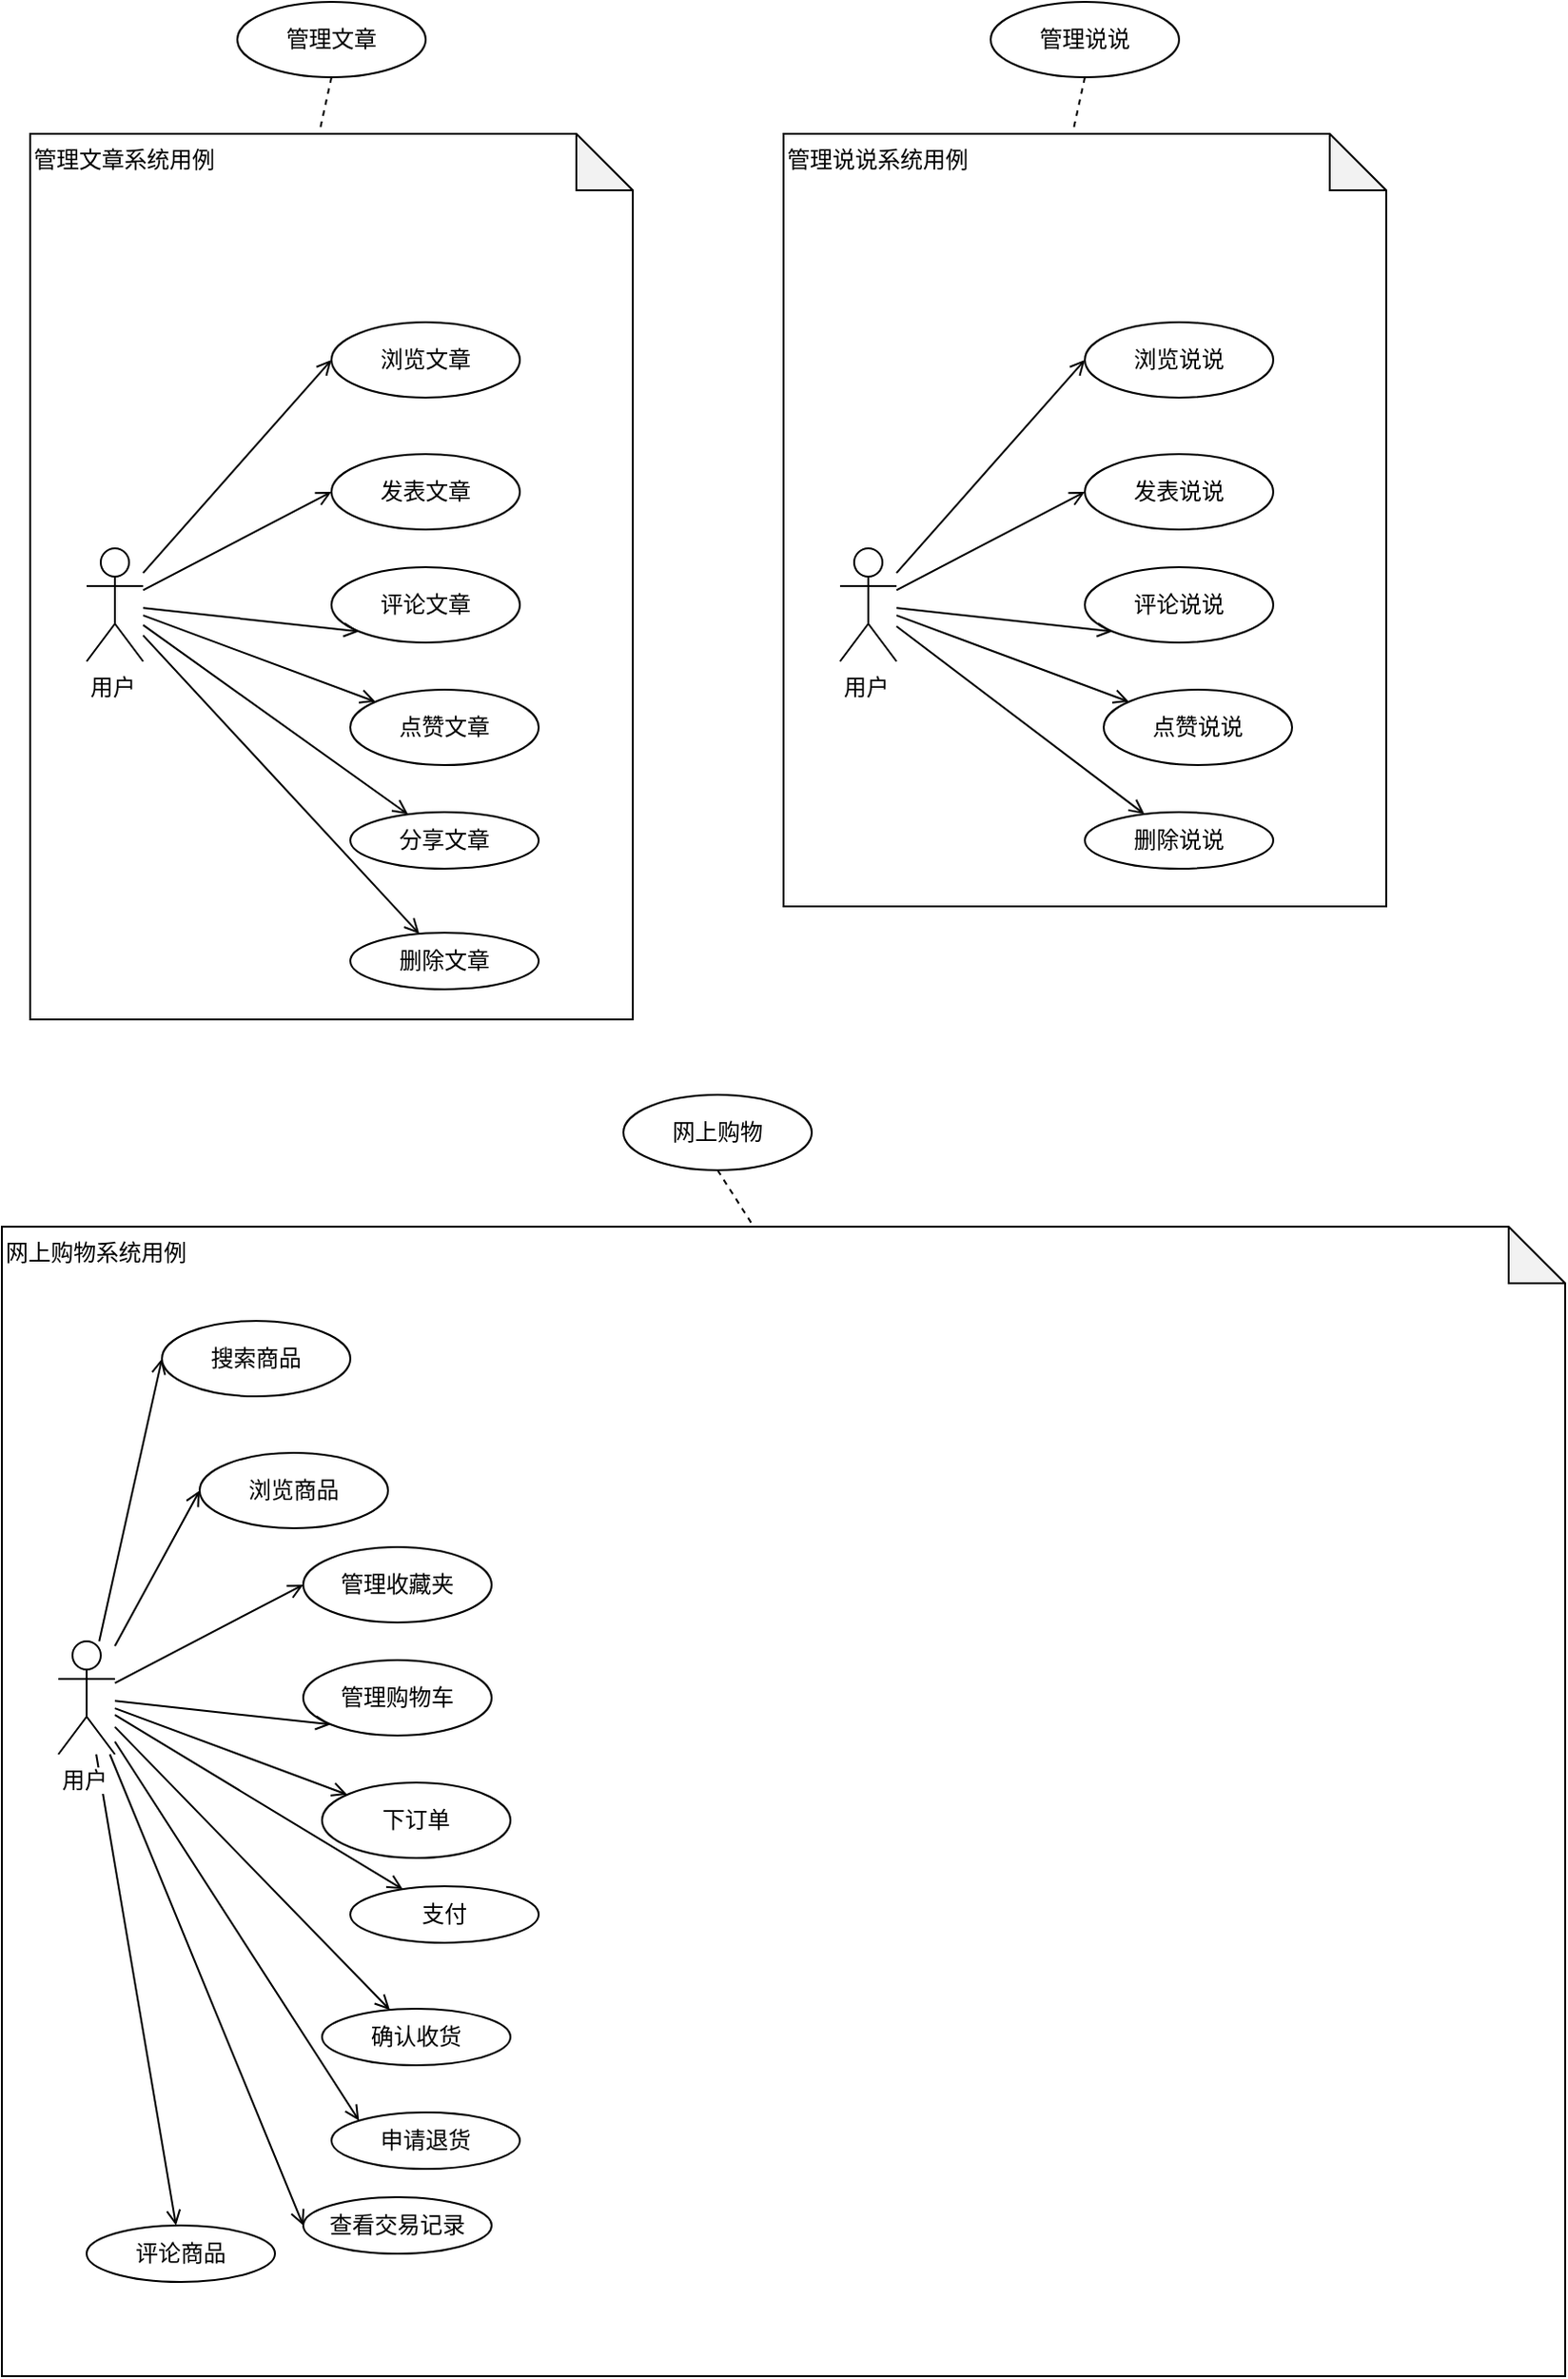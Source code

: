 <mxfile version="10.5.9" type="github"><diagram id="-0vTzU4oAzNSNKCKcxtk" name="Page-1"><mxGraphModel dx="1158" dy="766" grid="1" gridSize="10" guides="1" tooltips="1" connect="1" arrows="1" fold="1" page="1" pageScale="1" pageWidth="1000" pageHeight="1169" math="0" shadow="0"><root><mxCell id="0"/><mxCell id="1" parent="0"/><mxCell id="elsyB9uM147n_RTPPVKQ-110" value="" style="group" vertex="1" connectable="0" parent="1"><mxGeometry x="40" y="90" width="320" height="540" as="geometry"/></mxCell><mxCell id="elsyB9uM147n_RTPPVKQ-90" value="管理文章系统用例" style="shape=note;whiteSpace=wrap;html=1;backgroundOutline=1;darkOpacity=0.05;align=left;verticalAlign=top;" vertex="1" parent="elsyB9uM147n_RTPPVKQ-110"><mxGeometry y="70" width="320" height="470" as="geometry"/></mxCell><mxCell id="elsyB9uM147n_RTPPVKQ-91" value="用户" style="shape=umlActor;verticalLabelPosition=bottom;labelBackgroundColor=#ffffff;verticalAlign=top;html=1;outlineConnect=0;align=left;" vertex="1" parent="elsyB9uM147n_RTPPVKQ-110"><mxGeometry x="30" y="290" width="30" height="60" as="geometry"/></mxCell><mxCell id="elsyB9uM147n_RTPPVKQ-92" value="浏览文章&lt;div style=&quot;text-align: center&quot;&gt;&lt;/div&gt;" style="ellipse;whiteSpace=wrap;html=1;align=center;" vertex="1" parent="elsyB9uM147n_RTPPVKQ-110"><mxGeometry x="160" y="170" width="100" height="40" as="geometry"/></mxCell><mxCell id="elsyB9uM147n_RTPPVKQ-93" style="edgeStyle=none;rounded=0;orthogonalLoop=1;jettySize=auto;html=1;entryX=0;entryY=0.5;entryDx=0;entryDy=0;startArrow=none;startFill=0;endArrow=open;endFill=0;" edge="1" parent="elsyB9uM147n_RTPPVKQ-110" source="elsyB9uM147n_RTPPVKQ-91" target="elsyB9uM147n_RTPPVKQ-92"><mxGeometry relative="1" as="geometry"/></mxCell><mxCell id="elsyB9uM147n_RTPPVKQ-94" value="发表文章&lt;div style=&quot;text-align: center&quot;&gt;&lt;/div&gt;" style="ellipse;whiteSpace=wrap;html=1;align=center;" vertex="1" parent="elsyB9uM147n_RTPPVKQ-110"><mxGeometry x="160" y="240" width="100" height="40" as="geometry"/></mxCell><mxCell id="elsyB9uM147n_RTPPVKQ-104" style="edgeStyle=none;rounded=0;orthogonalLoop=1;jettySize=auto;html=1;entryX=0;entryY=0.5;entryDx=0;entryDy=0;startArrow=none;startFill=0;endArrow=open;endFill=0;" edge="1" parent="elsyB9uM147n_RTPPVKQ-110" source="elsyB9uM147n_RTPPVKQ-91" target="elsyB9uM147n_RTPPVKQ-94"><mxGeometry relative="1" as="geometry"/></mxCell><mxCell id="elsyB9uM147n_RTPPVKQ-96" value="评论文章" style="ellipse;whiteSpace=wrap;html=1;align=center;" vertex="1" parent="elsyB9uM147n_RTPPVKQ-110"><mxGeometry x="160" y="300" width="100" height="40" as="geometry"/></mxCell><mxCell id="elsyB9uM147n_RTPPVKQ-105" style="edgeStyle=none;rounded=0;orthogonalLoop=1;jettySize=auto;html=1;entryX=0;entryY=1;entryDx=0;entryDy=0;startArrow=none;startFill=0;endArrow=open;endFill=0;" edge="1" parent="elsyB9uM147n_RTPPVKQ-110" source="elsyB9uM147n_RTPPVKQ-91" target="elsyB9uM147n_RTPPVKQ-96"><mxGeometry relative="1" as="geometry"/></mxCell><mxCell id="elsyB9uM147n_RTPPVKQ-98" value="点赞文章" style="ellipse;whiteSpace=wrap;html=1;align=center;" vertex="1" parent="elsyB9uM147n_RTPPVKQ-110"><mxGeometry x="170" y="365" width="100" height="40" as="geometry"/></mxCell><mxCell id="elsyB9uM147n_RTPPVKQ-106" style="edgeStyle=none;rounded=0;orthogonalLoop=1;jettySize=auto;html=1;startArrow=none;startFill=0;endArrow=open;endFill=0;" edge="1" parent="elsyB9uM147n_RTPPVKQ-110" source="elsyB9uM147n_RTPPVKQ-91" target="elsyB9uM147n_RTPPVKQ-98"><mxGeometry relative="1" as="geometry"/></mxCell><mxCell id="elsyB9uM147n_RTPPVKQ-100" value="分享文章" style="ellipse;whiteSpace=wrap;html=1;align=center;" vertex="1" parent="elsyB9uM147n_RTPPVKQ-110"><mxGeometry x="170" y="430" width="100" height="30" as="geometry"/></mxCell><mxCell id="elsyB9uM147n_RTPPVKQ-107" style="edgeStyle=none;rounded=0;orthogonalLoop=1;jettySize=auto;html=1;startArrow=none;startFill=0;endArrow=open;endFill=0;" edge="1" parent="elsyB9uM147n_RTPPVKQ-110" source="elsyB9uM147n_RTPPVKQ-91" target="elsyB9uM147n_RTPPVKQ-100"><mxGeometry relative="1" as="geometry"/></mxCell><mxCell id="elsyB9uM147n_RTPPVKQ-102" value="删除文章" style="ellipse;whiteSpace=wrap;html=1;align=center;" vertex="1" parent="elsyB9uM147n_RTPPVKQ-110"><mxGeometry x="170" y="494" width="100" height="30" as="geometry"/></mxCell><mxCell id="elsyB9uM147n_RTPPVKQ-108" style="edgeStyle=none;rounded=0;orthogonalLoop=1;jettySize=auto;html=1;startArrow=none;startFill=0;endArrow=open;endFill=0;" edge="1" parent="elsyB9uM147n_RTPPVKQ-110" source="elsyB9uM147n_RTPPVKQ-91" target="elsyB9uM147n_RTPPVKQ-102"><mxGeometry relative="1" as="geometry"/></mxCell><mxCell id="elsyB9uM147n_RTPPVKQ-109" value="管理文章" style="ellipse;whiteSpace=wrap;html=1;align=center;" vertex="1" parent="elsyB9uM147n_RTPPVKQ-110"><mxGeometry x="110" width="100" height="40" as="geometry"/></mxCell><mxCell id="elsyB9uM147n_RTPPVKQ-5" style="rounded=0;orthogonalLoop=1;jettySize=auto;html=1;entryX=0.48;entryY=-0.002;entryDx=0;entryDy=0;entryPerimeter=0;endArrow=none;endFill=0;dashed=1;exitX=0.5;exitY=1;exitDx=0;exitDy=0;" edge="1" parent="elsyB9uM147n_RTPPVKQ-110" source="elsyB9uM147n_RTPPVKQ-109" target="elsyB9uM147n_RTPPVKQ-90"><mxGeometry relative="1" as="geometry"><mxPoint x="158.594" y="19.994" as="sourcePoint"/><mxPoint x="192" y="60" as="targetPoint"/></mxGeometry></mxCell><mxCell id="elsyB9uM147n_RTPPVKQ-111" value="" style="group" vertex="1" connectable="0" parent="1"><mxGeometry x="440" y="90" width="320" height="540" as="geometry"/></mxCell><mxCell id="elsyB9uM147n_RTPPVKQ-112" value="管理说说系统用例" style="shape=note;whiteSpace=wrap;html=1;backgroundOutline=1;darkOpacity=0.05;align=left;verticalAlign=top;" vertex="1" parent="elsyB9uM147n_RTPPVKQ-111"><mxGeometry y="70" width="320" height="410" as="geometry"/></mxCell><mxCell id="elsyB9uM147n_RTPPVKQ-113" value="用户" style="shape=umlActor;verticalLabelPosition=bottom;labelBackgroundColor=#ffffff;verticalAlign=top;html=1;outlineConnect=0;align=left;" vertex="1" parent="elsyB9uM147n_RTPPVKQ-111"><mxGeometry x="30" y="290" width="30" height="60" as="geometry"/></mxCell><mxCell id="elsyB9uM147n_RTPPVKQ-114" value="浏览说说&lt;div style=&quot;text-align: center&quot;&gt;&lt;/div&gt;" style="ellipse;whiteSpace=wrap;html=1;align=center;" vertex="1" parent="elsyB9uM147n_RTPPVKQ-111"><mxGeometry x="160" y="170" width="100" height="40" as="geometry"/></mxCell><mxCell id="elsyB9uM147n_RTPPVKQ-115" style="edgeStyle=none;rounded=0;orthogonalLoop=1;jettySize=auto;html=1;entryX=0;entryY=0.5;entryDx=0;entryDy=0;startArrow=none;startFill=0;endArrow=open;endFill=0;" edge="1" parent="elsyB9uM147n_RTPPVKQ-111" source="elsyB9uM147n_RTPPVKQ-113" target="elsyB9uM147n_RTPPVKQ-114"><mxGeometry relative="1" as="geometry"/></mxCell><mxCell id="elsyB9uM147n_RTPPVKQ-116" value="发表说说&lt;div style=&quot;text-align: center&quot;&gt;&lt;/div&gt;" style="ellipse;whiteSpace=wrap;html=1;align=center;" vertex="1" parent="elsyB9uM147n_RTPPVKQ-111"><mxGeometry x="160" y="240" width="100" height="40" as="geometry"/></mxCell><mxCell id="elsyB9uM147n_RTPPVKQ-117" style="edgeStyle=none;rounded=0;orthogonalLoop=1;jettySize=auto;html=1;entryX=0;entryY=0.5;entryDx=0;entryDy=0;startArrow=none;startFill=0;endArrow=open;endFill=0;" edge="1" parent="elsyB9uM147n_RTPPVKQ-111" source="elsyB9uM147n_RTPPVKQ-113" target="elsyB9uM147n_RTPPVKQ-116"><mxGeometry relative="1" as="geometry"/></mxCell><mxCell id="elsyB9uM147n_RTPPVKQ-118" value="评论说说" style="ellipse;whiteSpace=wrap;html=1;align=center;" vertex="1" parent="elsyB9uM147n_RTPPVKQ-111"><mxGeometry x="160" y="300" width="100" height="40" as="geometry"/></mxCell><mxCell id="elsyB9uM147n_RTPPVKQ-119" style="edgeStyle=none;rounded=0;orthogonalLoop=1;jettySize=auto;html=1;entryX=0;entryY=1;entryDx=0;entryDy=0;startArrow=none;startFill=0;endArrow=open;endFill=0;" edge="1" parent="elsyB9uM147n_RTPPVKQ-111" source="elsyB9uM147n_RTPPVKQ-113" target="elsyB9uM147n_RTPPVKQ-118"><mxGeometry relative="1" as="geometry"/></mxCell><mxCell id="elsyB9uM147n_RTPPVKQ-120" value="点赞说说" style="ellipse;whiteSpace=wrap;html=1;align=center;" vertex="1" parent="elsyB9uM147n_RTPPVKQ-111"><mxGeometry x="170" y="365" width="100" height="40" as="geometry"/></mxCell><mxCell id="elsyB9uM147n_RTPPVKQ-121" style="edgeStyle=none;rounded=0;orthogonalLoop=1;jettySize=auto;html=1;startArrow=none;startFill=0;endArrow=open;endFill=0;" edge="1" parent="elsyB9uM147n_RTPPVKQ-111" source="elsyB9uM147n_RTPPVKQ-113" target="elsyB9uM147n_RTPPVKQ-120"><mxGeometry relative="1" as="geometry"/></mxCell><mxCell id="elsyB9uM147n_RTPPVKQ-124" value="删除说说" style="ellipse;whiteSpace=wrap;html=1;align=center;" vertex="1" parent="elsyB9uM147n_RTPPVKQ-111"><mxGeometry x="160" y="430" width="100" height="30" as="geometry"/></mxCell><mxCell id="elsyB9uM147n_RTPPVKQ-125" style="edgeStyle=none;rounded=0;orthogonalLoop=1;jettySize=auto;html=1;startArrow=none;startFill=0;endArrow=open;endFill=0;" edge="1" parent="elsyB9uM147n_RTPPVKQ-111" source="elsyB9uM147n_RTPPVKQ-113" target="elsyB9uM147n_RTPPVKQ-124"><mxGeometry relative="1" as="geometry"/></mxCell><mxCell id="elsyB9uM147n_RTPPVKQ-126" value="管理说说" style="ellipse;whiteSpace=wrap;html=1;align=center;" vertex="1" parent="elsyB9uM147n_RTPPVKQ-111"><mxGeometry x="110" width="100" height="40" as="geometry"/></mxCell><mxCell id="elsyB9uM147n_RTPPVKQ-127" style="rounded=0;orthogonalLoop=1;jettySize=auto;html=1;entryX=0.48;entryY=-0.002;entryDx=0;entryDy=0;entryPerimeter=0;endArrow=none;endFill=0;dashed=1;exitX=0.5;exitY=1;exitDx=0;exitDy=0;" edge="1" parent="elsyB9uM147n_RTPPVKQ-111" source="elsyB9uM147n_RTPPVKQ-126" target="elsyB9uM147n_RTPPVKQ-112"><mxGeometry relative="1" as="geometry"><mxPoint x="158.594" y="19.994" as="sourcePoint"/><mxPoint x="192" y="60" as="targetPoint"/></mxGeometry></mxCell><mxCell id="elsyB9uM147n_RTPPVKQ-128" value="" style="group" vertex="1" connectable="0" parent="1"><mxGeometry x="25" y="670" width="830" height="680" as="geometry"/></mxCell><mxCell id="elsyB9uM147n_RTPPVKQ-129" value="网上购物系统用例" style="shape=note;whiteSpace=wrap;html=1;backgroundOutline=1;darkOpacity=0.05;align=left;verticalAlign=top;" vertex="1" parent="elsyB9uM147n_RTPPVKQ-128"><mxGeometry y="70" width="830" height="610" as="geometry"/></mxCell><mxCell id="elsyB9uM147n_RTPPVKQ-146" style="edgeStyle=none;rounded=0;orthogonalLoop=1;jettySize=auto;html=1;startArrow=none;startFill=0;endArrow=open;endFill=0;" edge="1" parent="elsyB9uM147n_RTPPVKQ-128" source="elsyB9uM147n_RTPPVKQ-130" target="elsyB9uM147n_RTPPVKQ-145"><mxGeometry relative="1" as="geometry"/></mxCell><mxCell id="elsyB9uM147n_RTPPVKQ-150" style="edgeStyle=none;rounded=0;orthogonalLoop=1;jettySize=auto;html=1;entryX=0;entryY=0.5;entryDx=0;entryDy=0;startArrow=none;startFill=0;endArrow=open;endFill=0;" edge="1" parent="elsyB9uM147n_RTPPVKQ-128" source="elsyB9uM147n_RTPPVKQ-130" target="elsyB9uM147n_RTPPVKQ-149"><mxGeometry relative="1" as="geometry"/></mxCell><mxCell id="elsyB9uM147n_RTPPVKQ-152" style="edgeStyle=none;rounded=0;orthogonalLoop=1;jettySize=auto;html=1;entryX=0;entryY=0;entryDx=0;entryDy=0;startArrow=none;startFill=0;endArrow=open;endFill=0;" edge="1" parent="elsyB9uM147n_RTPPVKQ-128" source="elsyB9uM147n_RTPPVKQ-130" target="elsyB9uM147n_RTPPVKQ-151"><mxGeometry relative="1" as="geometry"/></mxCell><mxCell id="elsyB9uM147n_RTPPVKQ-154" style="edgeStyle=none;rounded=0;orthogonalLoop=1;jettySize=auto;html=1;entryX=0;entryY=0.5;entryDx=0;entryDy=0;startArrow=none;startFill=0;endArrow=open;endFill=0;" edge="1" parent="elsyB9uM147n_RTPPVKQ-128" source="elsyB9uM147n_RTPPVKQ-130" target="elsyB9uM147n_RTPPVKQ-153"><mxGeometry relative="1" as="geometry"/></mxCell><mxCell id="elsyB9uM147n_RTPPVKQ-130" value="用户" style="shape=umlActor;verticalLabelPosition=bottom;labelBackgroundColor=#ffffff;verticalAlign=top;html=1;outlineConnect=0;align=left;" vertex="1" parent="elsyB9uM147n_RTPPVKQ-128"><mxGeometry x="30" y="290" width="30" height="60" as="geometry"/></mxCell><mxCell id="elsyB9uM147n_RTPPVKQ-131" value="浏览商品&lt;div style=&quot;text-align: center&quot;&gt;&lt;/div&gt;" style="ellipse;whiteSpace=wrap;html=1;align=center;" vertex="1" parent="elsyB9uM147n_RTPPVKQ-128"><mxGeometry x="105" y="190" width="100" height="40" as="geometry"/></mxCell><mxCell id="elsyB9uM147n_RTPPVKQ-132" style="edgeStyle=none;rounded=0;orthogonalLoop=1;jettySize=auto;html=1;entryX=0;entryY=0.5;entryDx=0;entryDy=0;startArrow=none;startFill=0;endArrow=open;endFill=0;" edge="1" parent="elsyB9uM147n_RTPPVKQ-128" source="elsyB9uM147n_RTPPVKQ-130" target="elsyB9uM147n_RTPPVKQ-131"><mxGeometry relative="1" as="geometry"/></mxCell><mxCell id="elsyB9uM147n_RTPPVKQ-133" value="管理收藏夹&lt;div style=&quot;text-align: center&quot;&gt;&lt;/div&gt;" style="ellipse;whiteSpace=wrap;html=1;align=center;" vertex="1" parent="elsyB9uM147n_RTPPVKQ-128"><mxGeometry x="160" y="240" width="100" height="40" as="geometry"/></mxCell><mxCell id="elsyB9uM147n_RTPPVKQ-134" style="edgeStyle=none;rounded=0;orthogonalLoop=1;jettySize=auto;html=1;entryX=0;entryY=0.5;entryDx=0;entryDy=0;startArrow=none;startFill=0;endArrow=open;endFill=0;" edge="1" parent="elsyB9uM147n_RTPPVKQ-128" source="elsyB9uM147n_RTPPVKQ-130" target="elsyB9uM147n_RTPPVKQ-133"><mxGeometry relative="1" as="geometry"/></mxCell><mxCell id="elsyB9uM147n_RTPPVKQ-135" value="管理购物车" style="ellipse;whiteSpace=wrap;html=1;align=center;" vertex="1" parent="elsyB9uM147n_RTPPVKQ-128"><mxGeometry x="160" y="300" width="100" height="40" as="geometry"/></mxCell><mxCell id="elsyB9uM147n_RTPPVKQ-136" style="edgeStyle=none;rounded=0;orthogonalLoop=1;jettySize=auto;html=1;entryX=0;entryY=1;entryDx=0;entryDy=0;startArrow=none;startFill=0;endArrow=open;endFill=0;" edge="1" parent="elsyB9uM147n_RTPPVKQ-128" source="elsyB9uM147n_RTPPVKQ-130" target="elsyB9uM147n_RTPPVKQ-135"><mxGeometry relative="1" as="geometry"/></mxCell><mxCell id="elsyB9uM147n_RTPPVKQ-137" value="下订单" style="ellipse;whiteSpace=wrap;html=1;align=center;" vertex="1" parent="elsyB9uM147n_RTPPVKQ-128"><mxGeometry x="170" y="365" width="100" height="40" as="geometry"/></mxCell><mxCell id="elsyB9uM147n_RTPPVKQ-138" style="edgeStyle=none;rounded=0;orthogonalLoop=1;jettySize=auto;html=1;startArrow=none;startFill=0;endArrow=open;endFill=0;" edge="1" parent="elsyB9uM147n_RTPPVKQ-128" source="elsyB9uM147n_RTPPVKQ-130" target="elsyB9uM147n_RTPPVKQ-137"><mxGeometry relative="1" as="geometry"/></mxCell><mxCell id="elsyB9uM147n_RTPPVKQ-139" value="支付" style="ellipse;whiteSpace=wrap;html=1;align=center;" vertex="1" parent="elsyB9uM147n_RTPPVKQ-128"><mxGeometry x="185" y="420" width="100" height="30" as="geometry"/></mxCell><mxCell id="elsyB9uM147n_RTPPVKQ-140" style="edgeStyle=none;rounded=0;orthogonalLoop=1;jettySize=auto;html=1;startArrow=none;startFill=0;endArrow=open;endFill=0;" edge="1" parent="elsyB9uM147n_RTPPVKQ-128" source="elsyB9uM147n_RTPPVKQ-130" target="elsyB9uM147n_RTPPVKQ-139"><mxGeometry relative="1" as="geometry"/></mxCell><mxCell id="elsyB9uM147n_RTPPVKQ-141" value="确认收货" style="ellipse;whiteSpace=wrap;html=1;align=center;" vertex="1" parent="elsyB9uM147n_RTPPVKQ-128"><mxGeometry x="170" y="485" width="100" height="30" as="geometry"/></mxCell><mxCell id="elsyB9uM147n_RTPPVKQ-142" style="edgeStyle=none;rounded=0;orthogonalLoop=1;jettySize=auto;html=1;startArrow=none;startFill=0;endArrow=open;endFill=0;" edge="1" parent="elsyB9uM147n_RTPPVKQ-128" source="elsyB9uM147n_RTPPVKQ-130" target="elsyB9uM147n_RTPPVKQ-141"><mxGeometry relative="1" as="geometry"/></mxCell><mxCell id="elsyB9uM147n_RTPPVKQ-143" value="网上购物" style="ellipse;whiteSpace=wrap;html=1;align=center;" vertex="1" parent="elsyB9uM147n_RTPPVKQ-128"><mxGeometry x="330" width="100" height="40" as="geometry"/></mxCell><mxCell id="elsyB9uM147n_RTPPVKQ-144" style="rounded=0;orthogonalLoop=1;jettySize=auto;html=1;entryX=0.48;entryY=-0.002;entryDx=0;entryDy=0;entryPerimeter=0;endArrow=none;endFill=0;dashed=1;exitX=0.5;exitY=1;exitDx=0;exitDy=0;" edge="1" parent="elsyB9uM147n_RTPPVKQ-128" source="elsyB9uM147n_RTPPVKQ-143" target="elsyB9uM147n_RTPPVKQ-129"><mxGeometry relative="1" as="geometry"><mxPoint x="158.594" y="19.994" as="sourcePoint"/><mxPoint x="192" y="60" as="targetPoint"/></mxGeometry></mxCell><mxCell id="elsyB9uM147n_RTPPVKQ-145" value="评论商品" style="ellipse;whiteSpace=wrap;html=1;align=center;" vertex="1" parent="elsyB9uM147n_RTPPVKQ-128"><mxGeometry x="45" y="600" width="100" height="30" as="geometry"/></mxCell><mxCell id="elsyB9uM147n_RTPPVKQ-149" value="搜索商品&lt;div style=&quot;text-align: center&quot;&gt;&lt;/div&gt;" style="ellipse;whiteSpace=wrap;html=1;align=center;" vertex="1" parent="elsyB9uM147n_RTPPVKQ-128"><mxGeometry x="85" y="120" width="100" height="40" as="geometry"/></mxCell><mxCell id="elsyB9uM147n_RTPPVKQ-151" value="申请退货" style="ellipse;whiteSpace=wrap;html=1;align=center;" vertex="1" parent="elsyB9uM147n_RTPPVKQ-128"><mxGeometry x="175" y="540" width="100" height="30" as="geometry"/></mxCell><mxCell id="elsyB9uM147n_RTPPVKQ-153" value="查看交易记录" style="ellipse;whiteSpace=wrap;html=1;align=center;" vertex="1" parent="elsyB9uM147n_RTPPVKQ-128"><mxGeometry x="160" y="585" width="100" height="30" as="geometry"/></mxCell></root></mxGraphModel></diagram></mxfile>